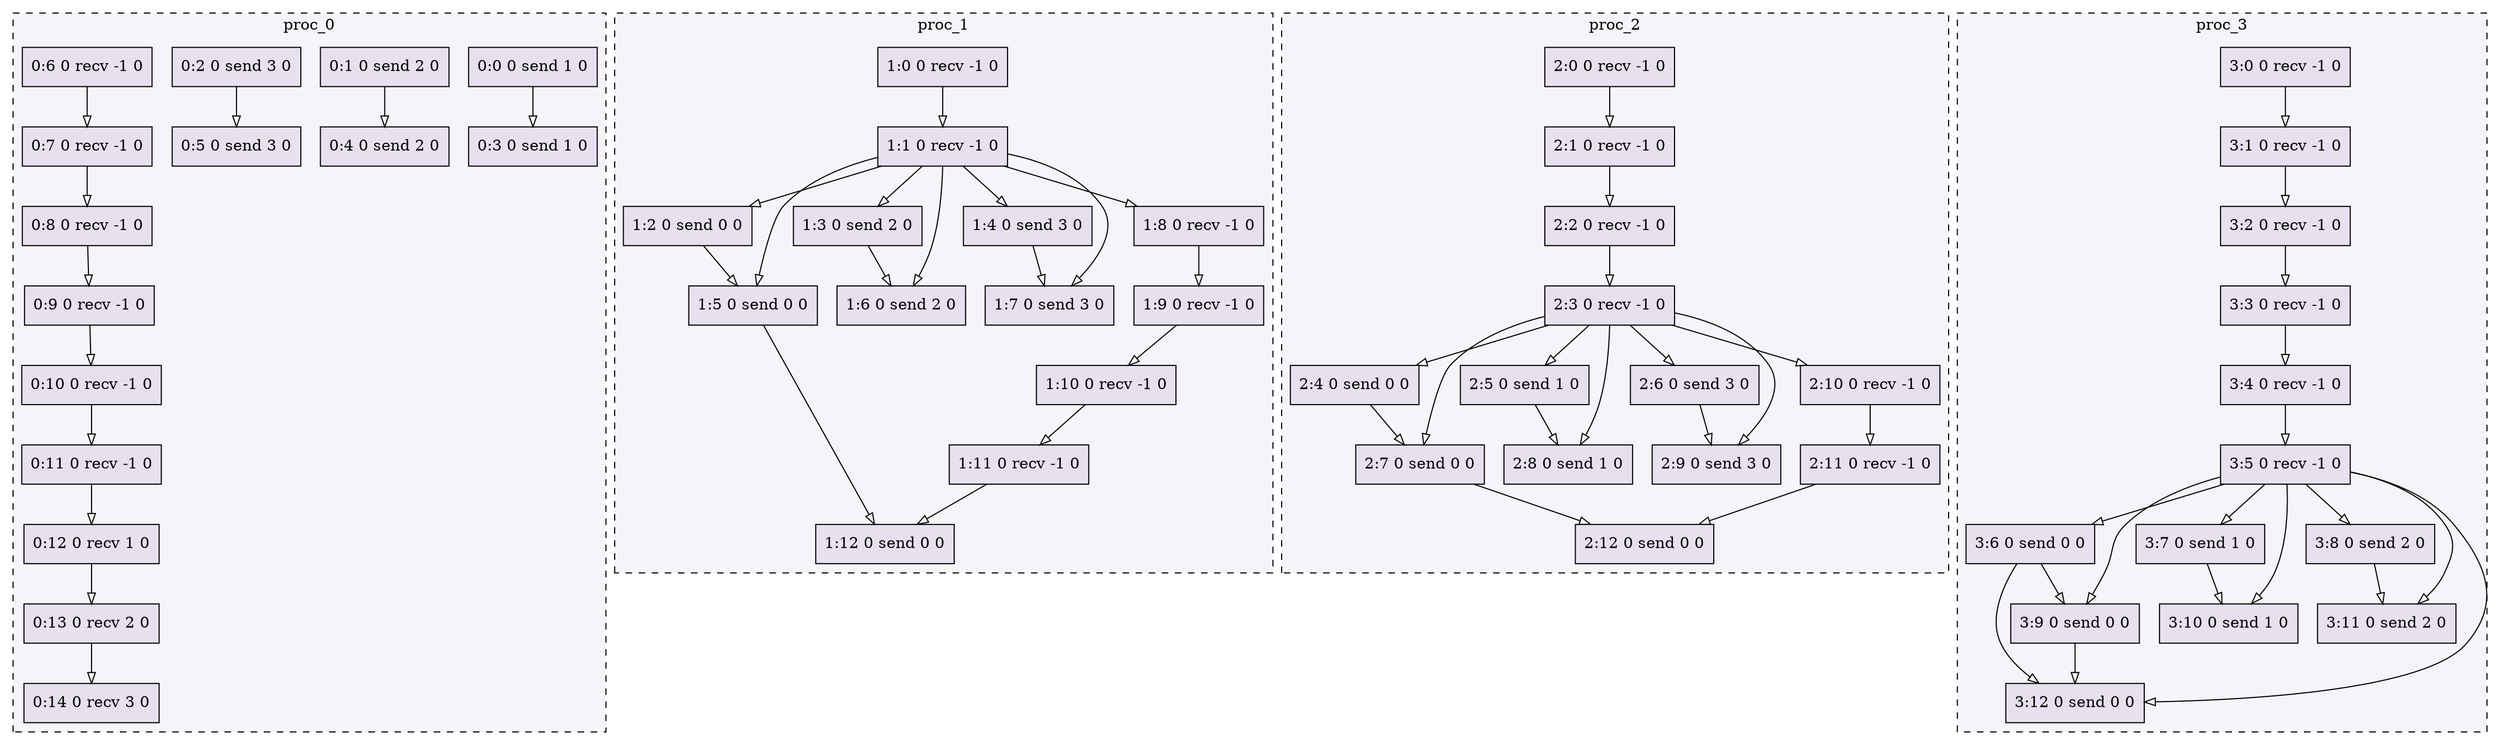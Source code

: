 digraph{node[shape=record style=filled colorscheme=purd9 fillcolor=2];subgraph cluster0{style=dashed;colorscheme=purd9;bgcolor=1;edge[arrowhead=empty];label=proc_0;0[label="0:0 0 send 1 0"];1[label="0:1 0 send 2 0"];2[label="0:2 0 send 3 0"];3[label="0:3 0 send 1 0"];4[label="0:4 0 send 2 0"];5[label="0:5 0 send 3 0"];6[label="0:6 0 recv -1 0"];7[label="0:7 0 recv -1 0"];8[label="0:8 0 recv -1 0"];9[label="0:9 0 recv -1 0"];10[label="0:10 0 recv -1 0"];11[label="0:11 0 recv -1 0"];12[label="0:12 0 recv 1 0"];13[label="0:13 0 recv 2 0"];14[label="0:14 0 recv 3 0"];0->3;1->4;2->5;6->7;7->8;8->9;9->10;10->11;11->12;12->13;13->14;}subgraph cluster1{style=dashed;colorscheme=purd9;bgcolor=1;edge[arrowhead=empty];label=proc_1;15[label="1:0 0 recv -1 0"];16[label="1:1 0 recv -1 0"];17[label="1:2 0 send 0 0"];18[label="1:3 0 send 2 0"];19[label="1:4 0 send 3 0"];20[label="1:5 0 send 0 0"];21[label="1:6 0 send 2 0"];22[label="1:7 0 send 3 0"];23[label="1:8 0 recv -1 0"];24[label="1:9 0 recv -1 0"];25[label="1:10 0 recv -1 0"];26[label="1:11 0 recv -1 0"];27[label="1:12 0 send 0 0"];15->16;16->17;16->18;16->19;17->20;16->20;18->21;16->21;19->22;16->22;16->23;23->24;24->25;25->26;26->27;20->27;}subgraph cluster2{style=dashed;colorscheme=purd9;bgcolor=1;edge[arrowhead=empty];label=proc_2;28[label="2:0 0 recv -1 0"];29[label="2:1 0 recv -1 0"];30[label="2:2 0 recv -1 0"];31[label="2:3 0 recv -1 0"];32[label="2:4 0 send 0 0"];33[label="2:5 0 send 1 0"];34[label="2:6 0 send 3 0"];35[label="2:7 0 send 0 0"];36[label="2:8 0 send 1 0"];37[label="2:9 0 send 3 0"];38[label="2:10 0 recv -1 0"];39[label="2:11 0 recv -1 0"];40[label="2:12 0 send 0 0"];28->29;29->30;30->31;31->32;31->33;31->34;32->35;31->35;33->36;31->36;34->37;31->37;31->38;38->39;39->40;35->40;}subgraph cluster3{style=dashed;colorscheme=purd9;bgcolor=1;edge[arrowhead=empty];label=proc_3;41[label="3:0 0 recv -1 0"];42[label="3:1 0 recv -1 0"];43[label="3:2 0 recv -1 0"];44[label="3:3 0 recv -1 0"];45[label="3:4 0 recv -1 0"];46[label="3:5 0 recv -1 0"];47[label="3:6 0 send 0 0"];48[label="3:7 0 send 1 0"];49[label="3:8 0 send 2 0"];50[label="3:9 0 send 0 0"];51[label="3:10 0 send 1 0"];52[label="3:11 0 send 2 0"];53[label="3:12 0 send 0 0"];41->42;42->43;43->44;44->45;45->46;46->47;46->48;46->49;47->50;46->50;48->51;46->51;49->52;46->52;50->53;47->53;46->53;}}